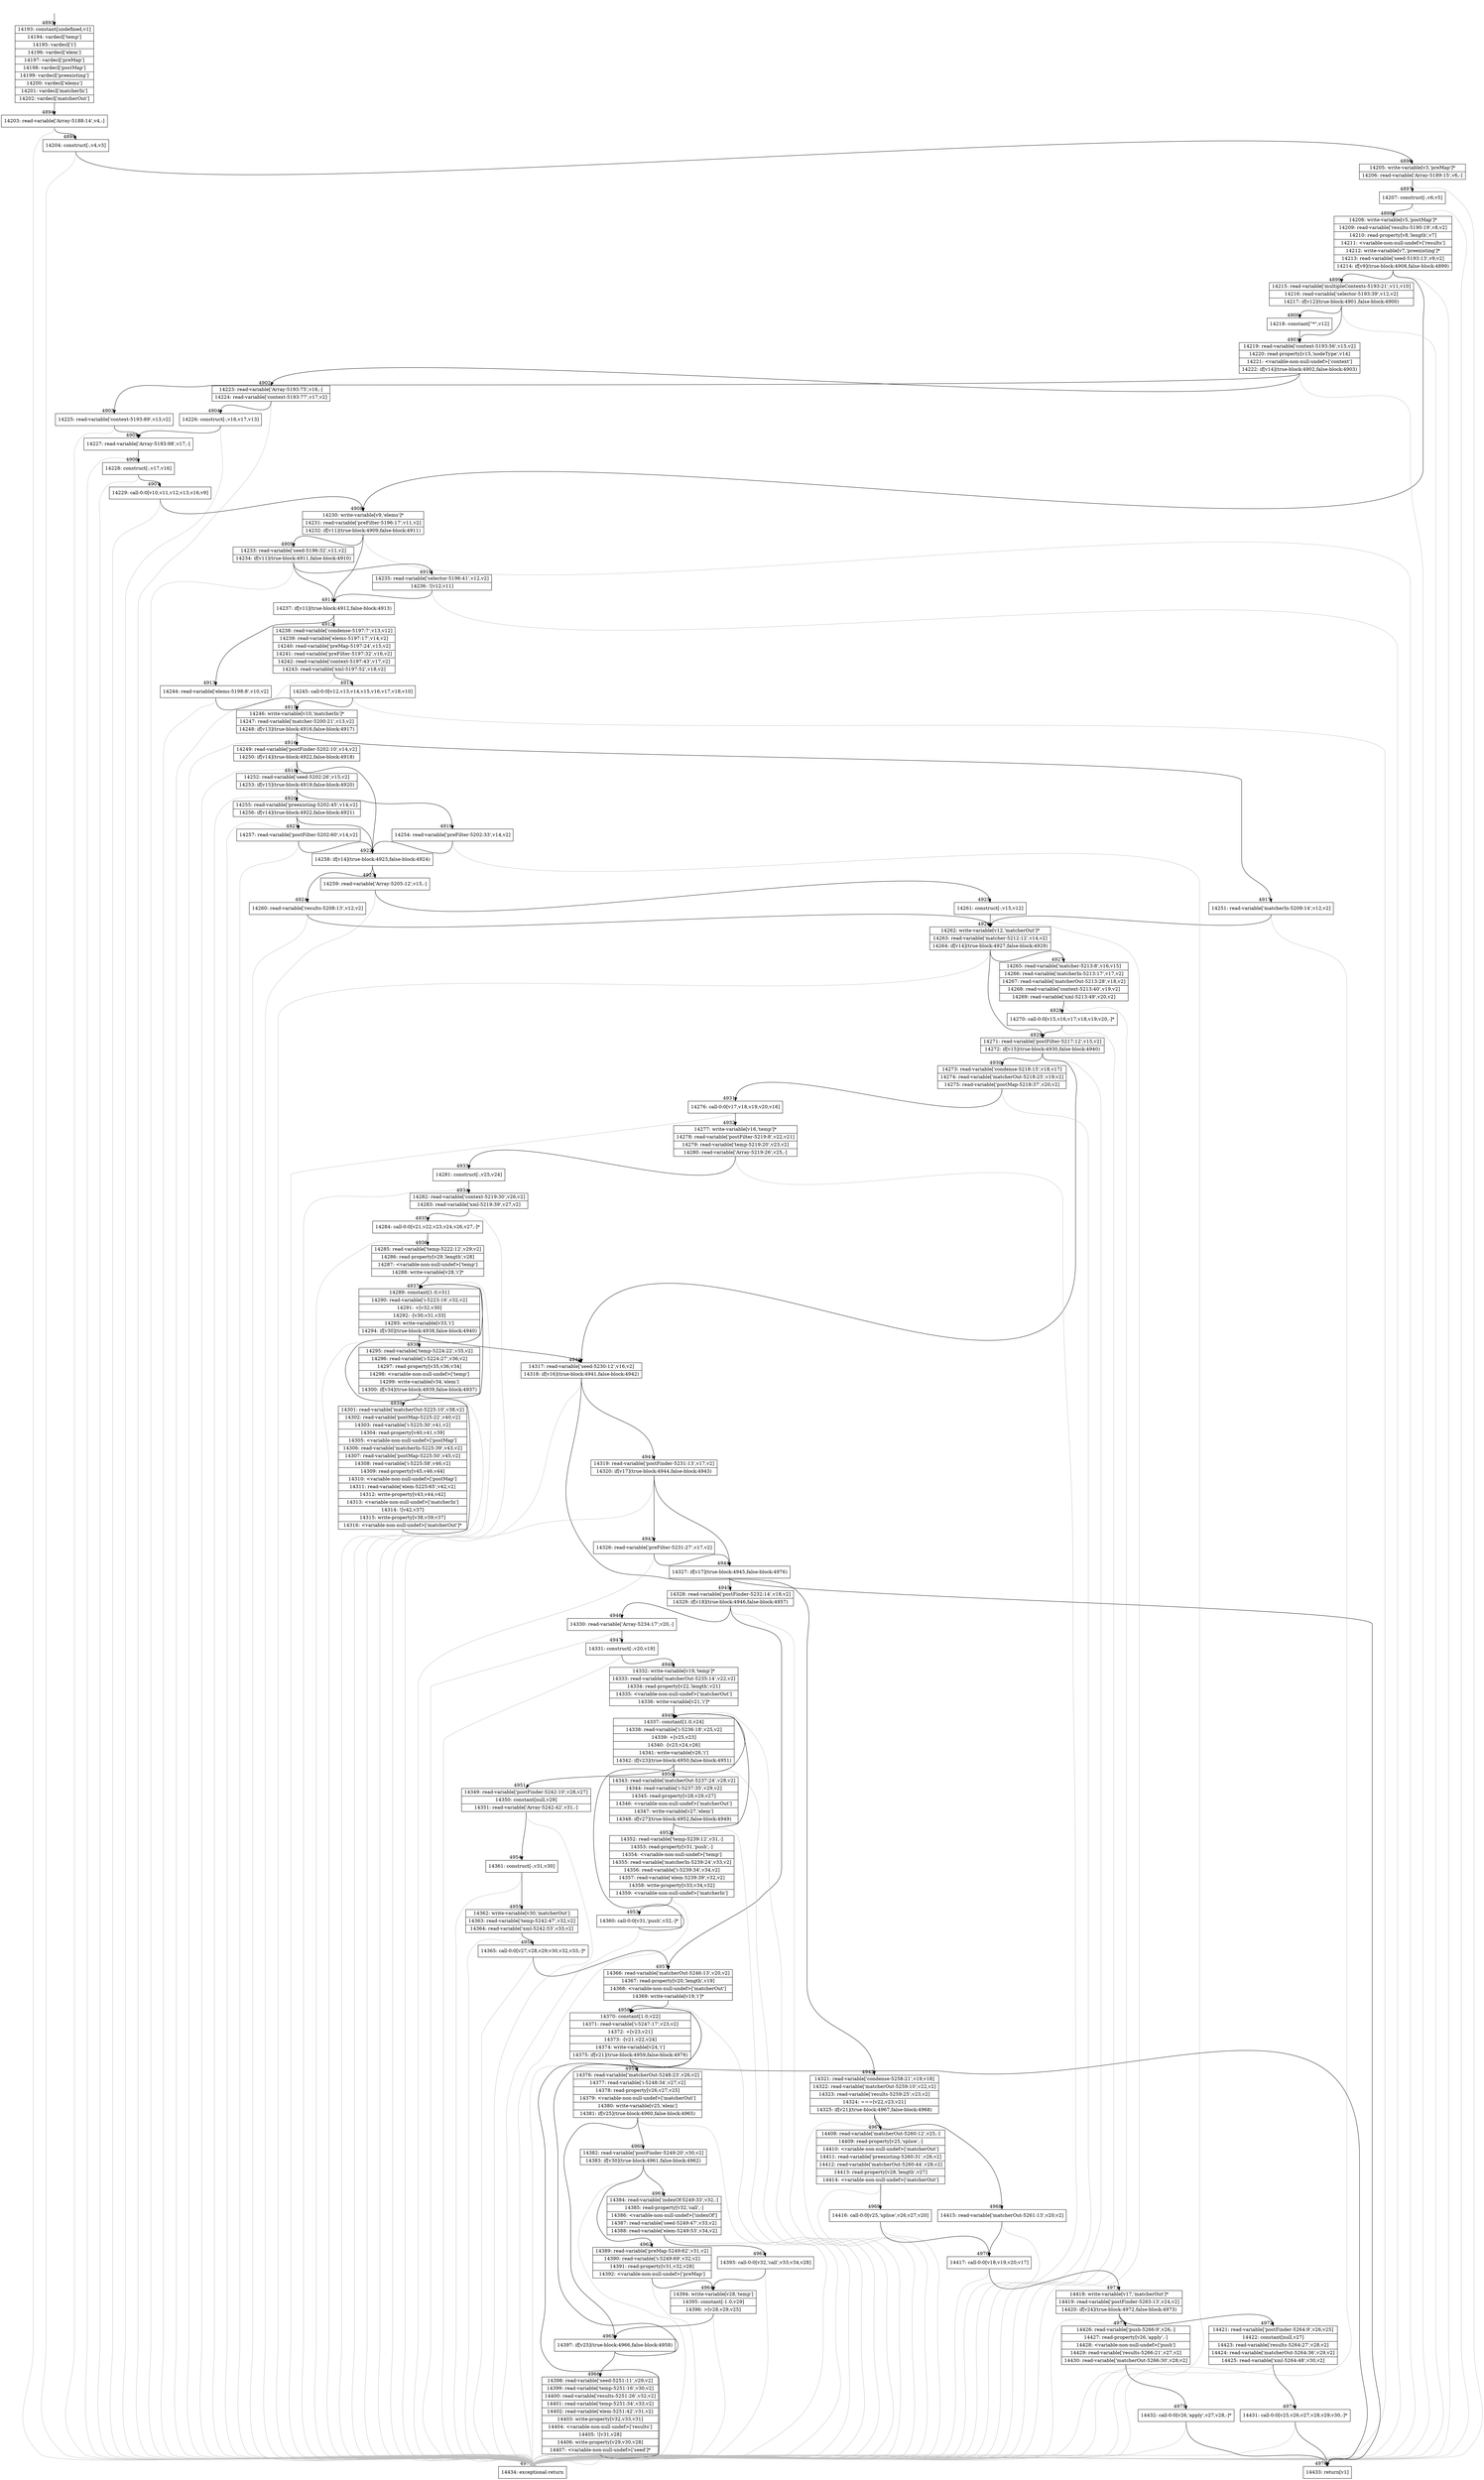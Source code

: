 digraph {
rankdir="TD"
BB_entry327[shape=none,label=""];
BB_entry327 -> BB4893 [tailport=s, headport=n, headlabel="    4893"]
BB4893 [shape=record label="{14193: constant[undefined,v1]|14194: vardecl['temp']|14195: vardecl['i']|14196: vardecl['elem']|14197: vardecl['preMap']|14198: vardecl['postMap']|14199: vardecl['preexisting']|14200: vardecl['elems']|14201: vardecl['matcherIn']|14202: vardecl['matcherOut']}" ] 
BB4893 -> BB4894 [tailport=s, headport=n, headlabel="      4894"]
BB4894 [shape=record label="{14203: read-variable['Array-5188:14',v4,-]}" ] 
BB4894 -> BB4895 [tailport=s, headport=n, headlabel="      4895"]
BB4894 -> BB4977 [tailport=s, headport=n, color=gray, headlabel="      4977"]
BB4895 [shape=record label="{14204: construct[-,v4,v3]}" ] 
BB4895 -> BB4896 [tailport=s, headport=n, headlabel="      4896"]
BB4895 -> BB4977 [tailport=s, headport=n, color=gray]
BB4896 [shape=record label="{14205: write-variable[v3,'preMap']*|14206: read-variable['Array-5189:15',v6,-]}" ] 
BB4896 -> BB4897 [tailport=s, headport=n, headlabel="      4897"]
BB4896 -> BB4977 [tailport=s, headport=n, color=gray]
BB4897 [shape=record label="{14207: construct[-,v6,v5]}" ] 
BB4897 -> BB4898 [tailport=s, headport=n, headlabel="      4898"]
BB4897 -> BB4977 [tailport=s, headport=n, color=gray]
BB4898 [shape=record label="{14208: write-variable[v5,'postMap']*|14209: read-variable['results-5190:19',v8,v2]|14210: read-property[v8,'length',v7]|14211: \<variable-non-null-undef\>['results']|14212: write-variable[v7,'preexisting']*|14213: read-variable['seed-5193:13',v9,v2]|14214: if[v9](true-block:4908,false-block:4899)}" ] 
BB4898 -> BB4908 [tailport=s, headport=n, headlabel="      4908"]
BB4898 -> BB4899 [tailport=s, headport=n, headlabel="      4899"]
BB4898 -> BB4977 [tailport=s, headport=n, color=gray]
BB4899 [shape=record label="{14215: read-variable['multipleContexts-5193:21',v11,v10]|14216: read-variable['selector-5193:39',v12,v2]|14217: if[v12](true-block:4901,false-block:4900)}" ] 
BB4899 -> BB4901 [tailport=s, headport=n, headlabel="      4901"]
BB4899 -> BB4900 [tailport=s, headport=n, headlabel="      4900"]
BB4899 -> BB4977 [tailport=s, headport=n, color=gray]
BB4900 [shape=record label="{14218: constant[\"*\",v12]}" ] 
BB4900 -> BB4901 [tailport=s, headport=n]
BB4901 [shape=record label="{14219: read-variable['context-5193:56',v15,v2]|14220: read-property[v15,'nodeType',v14]|14221: \<variable-non-null-undef\>['context']|14222: if[v14](true-block:4902,false-block:4903)}" ] 
BB4901 -> BB4902 [tailport=s, headport=n, headlabel="      4902"]
BB4901 -> BB4903 [tailport=s, headport=n, headlabel="      4903"]
BB4901 -> BB4977 [tailport=s, headport=n, color=gray]
BB4902 [shape=record label="{14223: read-variable['Array-5193:75',v16,-]|14224: read-variable['context-5193:77',v17,v2]}" ] 
BB4902 -> BB4904 [tailport=s, headport=n, headlabel="      4904"]
BB4902 -> BB4977 [tailport=s, headport=n, color=gray]
BB4903 [shape=record label="{14225: read-variable['context-5193:89',v13,v2]}" ] 
BB4903 -> BB4905 [tailport=s, headport=n, headlabel="      4905"]
BB4903 -> BB4977 [tailport=s, headport=n, color=gray]
BB4904 [shape=record label="{14226: construct[-,v16,v17,v13]}" ] 
BB4904 -> BB4905 [tailport=s, headport=n]
BB4904 -> BB4977 [tailport=s, headport=n, color=gray]
BB4905 [shape=record label="{14227: read-variable['Array-5193:98',v17,-]}" ] 
BB4905 -> BB4906 [tailport=s, headport=n, headlabel="      4906"]
BB4905 -> BB4977 [tailport=s, headport=n, color=gray]
BB4906 [shape=record label="{14228: construct[-,v17,v16]}" ] 
BB4906 -> BB4907 [tailport=s, headport=n, headlabel="      4907"]
BB4906 -> BB4977 [tailport=s, headport=n, color=gray]
BB4907 [shape=record label="{14229: call-0:0[v10,v11,v12,v13,v16,v9]}" ] 
BB4907 -> BB4908 [tailport=s, headport=n]
BB4907 -> BB4977 [tailport=s, headport=n, color=gray]
BB4908 [shape=record label="{14230: write-variable[v9,'elems']*|14231: read-variable['preFilter-5196:17',v11,v2]|14232: if[v11](true-block:4909,false-block:4911)}" ] 
BB4908 -> BB4911 [tailport=s, headport=n, headlabel="      4911"]
BB4908 -> BB4909 [tailport=s, headport=n, headlabel="      4909"]
BB4908 -> BB4977 [tailport=s, headport=n, color=gray]
BB4909 [shape=record label="{14233: read-variable['seed-5196:32',v11,v2]|14234: if[v11](true-block:4911,false-block:4910)}" ] 
BB4909 -> BB4911 [tailport=s, headport=n]
BB4909 -> BB4910 [tailport=s, headport=n, headlabel="      4910"]
BB4909 -> BB4977 [tailport=s, headport=n, color=gray]
BB4910 [shape=record label="{14235: read-variable['selector-5196:41',v12,v2]|14236: ![v12,v11]}" ] 
BB4910 -> BB4911 [tailport=s, headport=n]
BB4910 -> BB4977 [tailport=s, headport=n, color=gray]
BB4911 [shape=record label="{14237: if[v11](true-block:4912,false-block:4913)}" ] 
BB4911 -> BB4912 [tailport=s, headport=n, headlabel="      4912"]
BB4911 -> BB4913 [tailport=s, headport=n, headlabel="      4913"]
BB4912 [shape=record label="{14238: read-variable['condense-5197:7',v13,v12]|14239: read-variable['elems-5197:17',v14,v2]|14240: read-variable['preMap-5197:24',v15,v2]|14241: read-variable['preFilter-5197:32',v16,v2]|14242: read-variable['context-5197:43',v17,v2]|14243: read-variable['xml-5197:52',v18,v2]}" ] 
BB4912 -> BB4914 [tailport=s, headport=n, headlabel="      4914"]
BB4912 -> BB4977 [tailport=s, headport=n, color=gray]
BB4913 [shape=record label="{14244: read-variable['elems-5198:8',v10,v2]}" ] 
BB4913 -> BB4915 [tailport=s, headport=n, headlabel="      4915"]
BB4913 -> BB4977 [tailport=s, headport=n, color=gray]
BB4914 [shape=record label="{14245: call-0:0[v12,v13,v14,v15,v16,v17,v18,v10]}" ] 
BB4914 -> BB4915 [tailport=s, headport=n]
BB4914 -> BB4977 [tailport=s, headport=n, color=gray]
BB4915 [shape=record label="{14246: write-variable[v10,'matcherIn']*|14247: read-variable['matcher-5200:21',v13,v2]|14248: if[v13](true-block:4916,false-block:4917)}" ] 
BB4915 -> BB4916 [tailport=s, headport=n, headlabel="      4916"]
BB4915 -> BB4917 [tailport=s, headport=n, headlabel="      4917"]
BB4915 -> BB4977 [tailport=s, headport=n, color=gray]
BB4916 [shape=record label="{14249: read-variable['postFinder-5202:10',v14,v2]|14250: if[v14](true-block:4922,false-block:4918)}" ] 
BB4916 -> BB4922 [tailport=s, headport=n, headlabel="      4922"]
BB4916 -> BB4918 [tailport=s, headport=n, headlabel="      4918"]
BB4916 -> BB4977 [tailport=s, headport=n, color=gray]
BB4917 [shape=record label="{14251: read-variable['matcherIn-5209:14',v12,v2]}" ] 
BB4917 -> BB4926 [tailport=s, headport=n, headlabel="      4926"]
BB4917 -> BB4977 [tailport=s, headport=n, color=gray]
BB4918 [shape=record label="{14252: read-variable['seed-5202:26',v15,v2]|14253: if[v15](true-block:4919,false-block:4920)}" ] 
BB4918 -> BB4919 [tailport=s, headport=n, headlabel="      4919"]
BB4918 -> BB4920 [tailport=s, headport=n, headlabel="      4920"]
BB4918 -> BB4977 [tailport=s, headport=n, color=gray]
BB4919 [shape=record label="{14254: read-variable['preFilter-5202:33',v14,v2]}" ] 
BB4919 -> BB4922 [tailport=s, headport=n]
BB4919 -> BB4977 [tailport=s, headport=n, color=gray]
BB4920 [shape=record label="{14255: read-variable['preexisting-5202:45',v14,v2]|14256: if[v14](true-block:4922,false-block:4921)}" ] 
BB4920 -> BB4922 [tailport=s, headport=n]
BB4920 -> BB4921 [tailport=s, headport=n, headlabel="      4921"]
BB4920 -> BB4977 [tailport=s, headport=n, color=gray]
BB4921 [shape=record label="{14257: read-variable['postFilter-5202:60',v14,v2]}" ] 
BB4921 -> BB4922 [tailport=s, headport=n]
BB4921 -> BB4977 [tailport=s, headport=n, color=gray]
BB4922 [shape=record label="{14258: if[v14](true-block:4923,false-block:4924)}" ] 
BB4922 -> BB4923 [tailport=s, headport=n, headlabel="      4923"]
BB4922 -> BB4924 [tailport=s, headport=n, headlabel="      4924"]
BB4923 [shape=record label="{14259: read-variable['Array-5205:12',v15,-]}" ] 
BB4923 -> BB4925 [tailport=s, headport=n, headlabel="      4925"]
BB4923 -> BB4977 [tailport=s, headport=n, color=gray]
BB4924 [shape=record label="{14260: read-variable['results-5208:13',v12,v2]}" ] 
BB4924 -> BB4926 [tailport=s, headport=n]
BB4924 -> BB4977 [tailport=s, headport=n, color=gray]
BB4925 [shape=record label="{14261: construct[-,v15,v12]}" ] 
BB4925 -> BB4926 [tailport=s, headport=n]
BB4925 -> BB4977 [tailport=s, headport=n, color=gray]
BB4926 [shape=record label="{14262: write-variable[v12,'matcherOut']*|14263: read-variable['matcher-5212:12',v14,v2]|14264: if[v14](true-block:4927,false-block:4929)}" ] 
BB4926 -> BB4927 [tailport=s, headport=n, headlabel="      4927"]
BB4926 -> BB4929 [tailport=s, headport=n, headlabel="      4929"]
BB4926 -> BB4977 [tailport=s, headport=n, color=gray]
BB4927 [shape=record label="{14265: read-variable['matcher-5213:8',v16,v15]|14266: read-variable['matcherIn-5213:17',v17,v2]|14267: read-variable['matcherOut-5213:28',v18,v2]|14268: read-variable['context-5213:40',v19,v2]|14269: read-variable['xml-5213:49',v20,v2]}" ] 
BB4927 -> BB4928 [tailport=s, headport=n, headlabel="      4928"]
BB4927 -> BB4977 [tailport=s, headport=n, color=gray]
BB4928 [shape=record label="{14270: call-0:0[v15,v16,v17,v18,v19,v20,-]*}" ] 
BB4928 -> BB4929 [tailport=s, headport=n]
BB4928 -> BB4977 [tailport=s, headport=n, color=gray]
BB4929 [shape=record label="{14271: read-variable['postFilter-5217:12',v15,v2]|14272: if[v15](true-block:4930,false-block:4940)}" ] 
BB4929 -> BB4930 [tailport=s, headport=n, headlabel="      4930"]
BB4929 -> BB4940 [tailport=s, headport=n, headlabel="      4940"]
BB4929 -> BB4977 [tailport=s, headport=n, color=gray]
BB4930 [shape=record label="{14273: read-variable['condense-5218:15',v18,v17]|14274: read-variable['matcherOut-5218:25',v19,v2]|14275: read-variable['postMap-5218:37',v20,v2]}" ] 
BB4930 -> BB4931 [tailport=s, headport=n, headlabel="      4931"]
BB4930 -> BB4977 [tailport=s, headport=n, color=gray]
BB4931 [shape=record label="{14276: call-0:0[v17,v18,v19,v20,v16]}" ] 
BB4931 -> BB4932 [tailport=s, headport=n, headlabel="      4932"]
BB4931 -> BB4977 [tailport=s, headport=n, color=gray]
BB4932 [shape=record label="{14277: write-variable[v16,'temp']*|14278: read-variable['postFilter-5219:8',v22,v21]|14279: read-variable['temp-5219:20',v23,v2]|14280: read-variable['Array-5219:26',v25,-]}" ] 
BB4932 -> BB4933 [tailport=s, headport=n, headlabel="      4933"]
BB4932 -> BB4977 [tailport=s, headport=n, color=gray]
BB4933 [shape=record label="{14281: construct[-,v25,v24]}" ] 
BB4933 -> BB4934 [tailport=s, headport=n, headlabel="      4934"]
BB4933 -> BB4977 [tailport=s, headport=n, color=gray]
BB4934 [shape=record label="{14282: read-variable['context-5219:30',v26,v2]|14283: read-variable['xml-5219:39',v27,v2]}" ] 
BB4934 -> BB4935 [tailport=s, headport=n, headlabel="      4935"]
BB4934 -> BB4977 [tailport=s, headport=n, color=gray]
BB4935 [shape=record label="{14284: call-0:0[v21,v22,v23,v24,v26,v27,-]*}" ] 
BB4935 -> BB4936 [tailport=s, headport=n, headlabel="      4936"]
BB4935 -> BB4977 [tailport=s, headport=n, color=gray]
BB4936 [shape=record label="{14285: read-variable['temp-5222:12',v29,v2]|14286: read-property[v29,'length',v28]|14287: \<variable-non-null-undef\>['temp']|14288: write-variable[v28,'i']*}" ] 
BB4936 -> BB4937 [tailport=s, headport=n, headlabel="      4937"]
BB4936 -> BB4977 [tailport=s, headport=n, color=gray]
BB4937 [shape=record label="{14289: constant[1.0,v31]|14290: read-variable['i-5223:16',v32,v2]|14291: +[v32,v30]|14292: -[v30,v31,v33]|14293: write-variable[v33,'i']|14294: if[v30](true-block:4938,false-block:4940)}" ] 
BB4937 -> BB4938 [tailport=s, headport=n, headlabel="      4938"]
BB4937 -> BB4940 [tailport=s, headport=n]
BB4937 -> BB4977 [tailport=s, headport=n, color=gray]
BB4938 [shape=record label="{14295: read-variable['temp-5224:22',v35,v2]|14296: read-variable['i-5224:27',v36,v2]|14297: read-property[v35,v36,v34]|14298: \<variable-non-null-undef\>['temp']|14299: write-variable[v34,'elem']|14300: if[v34](true-block:4939,false-block:4937)}" ] 
BB4938 -> BB4939 [tailport=s, headport=n, headlabel="      4939"]
BB4938 -> BB4937 [tailport=s, headport=n]
BB4938 -> BB4977 [tailport=s, headport=n, color=gray]
BB4939 [shape=record label="{14301: read-variable['matcherOut-5225:10',v38,v2]|14302: read-variable['postMap-5225:22',v40,v2]|14303: read-variable['i-5225:30',v41,v2]|14304: read-property[v40,v41,v39]|14305: \<variable-non-null-undef\>['postMap']|14306: read-variable['matcherIn-5225:39',v43,v2]|14307: read-variable['postMap-5225:50',v45,v2]|14308: read-variable['i-5225:58',v46,v2]|14309: read-property[v45,v46,v44]|14310: \<variable-non-null-undef\>['postMap']|14311: read-variable['elem-5225:65',v42,v2]|14312: write-property[v43,v44,v42]|14313: \<variable-non-null-undef\>['matcherIn']|14314: ![v42,v37]|14315: write-property[v38,v39,v37]|14316: \<variable-non-null-undef\>['matcherOut']*}" ] 
BB4939 -> BB4937 [tailport=s, headport=n]
BB4939 -> BB4977 [tailport=s, headport=n, color=gray]
BB4940 [shape=record label="{14317: read-variable['seed-5230:12',v16,v2]|14318: if[v16](true-block:4941,false-block:4942)}" ] 
BB4940 -> BB4941 [tailport=s, headport=n, headlabel="      4941"]
BB4940 -> BB4942 [tailport=s, headport=n, headlabel="      4942"]
BB4940 -> BB4977 [tailport=s, headport=n, color=gray]
BB4941 [shape=record label="{14319: read-variable['postFinder-5231:13',v17,v2]|14320: if[v17](true-block:4944,false-block:4943)}" ] 
BB4941 -> BB4944 [tailport=s, headport=n, headlabel="      4944"]
BB4941 -> BB4943 [tailport=s, headport=n, headlabel="      4943"]
BB4941 -> BB4977 [tailport=s, headport=n, color=gray]
BB4942 [shape=record label="{14321: read-variable['condense-5258:21',v19,v18]|14322: read-variable['matcherOut-5259:10',v22,v2]|14323: read-variable['results-5259:25',v23,v2]|14324: ===[v22,v23,v21]|14325: if[v21](true-block:4967,false-block:4968)}" ] 
BB4942 -> BB4967 [tailport=s, headport=n, headlabel="      4967"]
BB4942 -> BB4968 [tailport=s, headport=n, headlabel="      4968"]
BB4942 -> BB4977 [tailport=s, headport=n, color=gray]
BB4943 [shape=record label="{14326: read-variable['preFilter-5231:27',v17,v2]}" ] 
BB4943 -> BB4944 [tailport=s, headport=n]
BB4943 -> BB4977 [tailport=s, headport=n, color=gray]
BB4944 [shape=record label="{14327: if[v17](true-block:4945,false-block:4976)}" ] 
BB4944 -> BB4945 [tailport=s, headport=n, headlabel="      4945"]
BB4944 -> BB4976 [tailport=s, headport=n, headlabel="      4976"]
BB4945 [shape=record label="{14328: read-variable['postFinder-5232:14',v18,v2]|14329: if[v18](true-block:4946,false-block:4957)}" ] 
BB4945 -> BB4946 [tailport=s, headport=n, headlabel="      4946"]
BB4945 -> BB4957 [tailport=s, headport=n, headlabel="      4957"]
BB4945 -> BB4977 [tailport=s, headport=n, color=gray]
BB4946 [shape=record label="{14330: read-variable['Array-5234:17',v20,-]}" ] 
BB4946 -> BB4947 [tailport=s, headport=n, headlabel="      4947"]
BB4946 -> BB4977 [tailport=s, headport=n, color=gray]
BB4947 [shape=record label="{14331: construct[-,v20,v19]}" ] 
BB4947 -> BB4948 [tailport=s, headport=n, headlabel="      4948"]
BB4947 -> BB4977 [tailport=s, headport=n, color=gray]
BB4948 [shape=record label="{14332: write-variable[v19,'temp']*|14333: read-variable['matcherOut-5235:14',v22,v2]|14334: read-property[v22,'length',v21]|14335: \<variable-non-null-undef\>['matcherOut']|14336: write-variable[v21,'i']*}" ] 
BB4948 -> BB4949 [tailport=s, headport=n, headlabel="      4949"]
BB4948 -> BB4977 [tailport=s, headport=n, color=gray]
BB4949 [shape=record label="{14337: constant[1.0,v24]|14338: read-variable['i-5236:18',v25,v2]|14339: +[v25,v23]|14340: -[v23,v24,v26]|14341: write-variable[v26,'i']|14342: if[v23](true-block:4950,false-block:4951)}" ] 
BB4949 -> BB4950 [tailport=s, headport=n, headlabel="      4950"]
BB4949 -> BB4951 [tailport=s, headport=n, headlabel="      4951"]
BB4949 -> BB4977 [tailport=s, headport=n, color=gray]
BB4950 [shape=record label="{14343: read-variable['matcherOut-5237:24',v28,v2]|14344: read-variable['i-5237:35',v29,v2]|14345: read-property[v28,v29,v27]|14346: \<variable-non-null-undef\>['matcherOut']|14347: write-variable[v27,'elem']|14348: if[v27](true-block:4952,false-block:4949)}" ] 
BB4950 -> BB4952 [tailport=s, headport=n, headlabel="      4952"]
BB4950 -> BB4949 [tailport=s, headport=n]
BB4950 -> BB4977 [tailport=s, headport=n, color=gray]
BB4951 [shape=record label="{14349: read-variable['postFinder-5242:10',v28,v27]|14350: constant[null,v29]|14351: read-variable['Array-5242:42',v31,-]}" ] 
BB4951 -> BB4954 [tailport=s, headport=n, headlabel="      4954"]
BB4951 -> BB4977 [tailport=s, headport=n, color=gray]
BB4952 [shape=record label="{14352: read-variable['temp-5239:12',v31,-]|14353: read-property[v31,'push',-]|14354: \<variable-non-null-undef\>['temp']|14355: read-variable['matcherIn-5239:24',v33,v2]|14356: read-variable['i-5239:34',v34,v2]|14357: read-variable['elem-5239:39',v32,v2]|14358: write-property[v33,v34,v32]|14359: \<variable-non-null-undef\>['matcherIn']}" ] 
BB4952 -> BB4953 [tailport=s, headport=n, headlabel="      4953"]
BB4952 -> BB4977 [tailport=s, headport=n, color=gray]
BB4953 [shape=record label="{14360: call-0:0[v31,'push',v32,-]*}" ] 
BB4953 -> BB4949 [tailport=s, headport=n]
BB4953 -> BB4977 [tailport=s, headport=n, color=gray]
BB4954 [shape=record label="{14361: construct[-,v31,v30]}" ] 
BB4954 -> BB4955 [tailport=s, headport=n, headlabel="      4955"]
BB4954 -> BB4977 [tailport=s, headport=n, color=gray]
BB4955 [shape=record label="{14362: write-variable[v30,'matcherOut']|14363: read-variable['temp-5242:47',v32,v2]|14364: read-variable['xml-5242:53',v33,v2]}" ] 
BB4955 -> BB4956 [tailport=s, headport=n, headlabel="      4956"]
BB4955 -> BB4977 [tailport=s, headport=n, color=gray]
BB4956 [shape=record label="{14365: call-0:0[v27,v28,v29,v30,v32,v33,-]*}" ] 
BB4956 -> BB4957 [tailport=s, headport=n]
BB4956 -> BB4977 [tailport=s, headport=n, color=gray]
BB4957 [shape=record label="{14366: read-variable['matcherOut-5246:13',v20,v2]|14367: read-property[v20,'length',v19]|14368: \<variable-non-null-undef\>['matcherOut']|14369: write-variable[v19,'i']*}" ] 
BB4957 -> BB4958 [tailport=s, headport=n, headlabel="      4958"]
BB4957 -> BB4977 [tailport=s, headport=n, color=gray]
BB4958 [shape=record label="{14370: constant[1.0,v22]|14371: read-variable['i-5247:17',v23,v2]|14372: +[v23,v21]|14373: -[v21,v22,v24]|14374: write-variable[v24,'i']|14375: if[v21](true-block:4959,false-block:4976)}" ] 
BB4958 -> BB4959 [tailport=s, headport=n, headlabel="      4959"]
BB4958 -> BB4976 [tailport=s, headport=n]
BB4958 -> BB4977 [tailport=s, headport=n, color=gray]
BB4959 [shape=record label="{14376: read-variable['matcherOut-5248:23',v26,v2]|14377: read-variable['i-5248:34',v27,v2]|14378: read-property[v26,v27,v25]|14379: \<variable-non-null-undef\>['matcherOut']|14380: write-variable[v25,'elem']|14381: if[v25](true-block:4960,false-block:4965)}" ] 
BB4959 -> BB4965 [tailport=s, headport=n, headlabel="      4965"]
BB4959 -> BB4960 [tailport=s, headport=n, headlabel="      4960"]
BB4959 -> BB4977 [tailport=s, headport=n, color=gray]
BB4960 [shape=record label="{14382: read-variable['postFinder-5249:20',v30,v2]|14383: if[v30](true-block:4961,false-block:4962)}" ] 
BB4960 -> BB4961 [tailport=s, headport=n, headlabel="      4961"]
BB4960 -> BB4962 [tailport=s, headport=n, headlabel="      4962"]
BB4960 -> BB4977 [tailport=s, headport=n, color=gray]
BB4961 [shape=record label="{14384: read-variable['indexOf-5249:33',v32,-]|14385: read-property[v32,'call',-]|14386: \<variable-non-null-undef\>['indexOf']|14387: read-variable['seed-5249:47',v33,v2]|14388: read-variable['elem-5249:53',v34,v2]}" ] 
BB4961 -> BB4963 [tailport=s, headport=n, headlabel="      4963"]
BB4961 -> BB4977 [tailport=s, headport=n, color=gray]
BB4962 [shape=record label="{14389: read-variable['preMap-5249:62',v31,v2]|14390: read-variable['i-5249:69',v32,v2]|14391: read-property[v31,v32,v28]|14392: \<variable-non-null-undef\>['preMap']}" ] 
BB4962 -> BB4964 [tailport=s, headport=n, headlabel="      4964"]
BB4962 -> BB4977 [tailport=s, headport=n, color=gray]
BB4963 [shape=record label="{14393: call-0:0[v32,'call',v33,v34,v28]}" ] 
BB4963 -> BB4964 [tailport=s, headport=n]
BB4963 -> BB4977 [tailport=s, headport=n, color=gray]
BB4964 [shape=record label="{14394: write-variable[v28,'temp']|14395: constant[-1.0,v29]|14396: \>[v28,v29,v25]}" ] 
BB4964 -> BB4965 [tailport=s, headport=n]
BB4964 -> BB4977 [tailport=s, headport=n, color=gray]
BB4965 [shape=record label="{14397: if[v25](true-block:4966,false-block:4958)}" ] 
BB4965 -> BB4966 [tailport=s, headport=n, headlabel="      4966"]
BB4965 -> BB4958 [tailport=s, headport=n]
BB4966 [shape=record label="{14398: read-variable['seed-5251:11',v29,v2]|14399: read-variable['temp-5251:16',v30,v2]|14400: read-variable['results-5251:26',v32,v2]|14401: read-variable['temp-5251:34',v33,v2]|14402: read-variable['elem-5251:42',v31,v2]|14403: write-property[v32,v33,v31]|14404: \<variable-non-null-undef\>['results']|14405: ![v31,v28]|14406: write-property[v29,v30,v28]|14407: \<variable-non-null-undef\>['seed']*}" ] 
BB4966 -> BB4958 [tailport=s, headport=n]
BB4966 -> BB4977 [tailport=s, headport=n, color=gray]
BB4967 [shape=record label="{14408: read-variable['matcherOut-5260:12',v25,-]|14409: read-property[v25,'splice',-]|14410: \<variable-non-null-undef\>['matcherOut']|14411: read-variable['preexisting-5260:31',v26,v2]|14412: read-variable['matcherOut-5260:44',v28,v2]|14413: read-property[v28,'length',v27]|14414: \<variable-non-null-undef\>['matcherOut']}" ] 
BB4967 -> BB4969 [tailport=s, headport=n, headlabel="      4969"]
BB4967 -> BB4977 [tailport=s, headport=n, color=gray]
BB4968 [shape=record label="{14415: read-variable['matcherOut-5261:13',v20,v2]}" ] 
BB4968 -> BB4970 [tailport=s, headport=n, headlabel="      4970"]
BB4968 -> BB4977 [tailport=s, headport=n, color=gray]
BB4969 [shape=record label="{14416: call-0:0[v25,'splice',v26,v27,v20]}" ] 
BB4969 -> BB4970 [tailport=s, headport=n]
BB4969 -> BB4977 [tailport=s, headport=n, color=gray]
BB4970 [shape=record label="{14417: call-0:0[v18,v19,v20,v17]}" ] 
BB4970 -> BB4971 [tailport=s, headport=n, headlabel="      4971"]
BB4970 -> BB4977 [tailport=s, headport=n, color=gray]
BB4971 [shape=record label="{14418: write-variable[v17,'matcherOut']*|14419: read-variable['postFinder-5263:13',v24,v2]|14420: if[v24](true-block:4972,false-block:4973)}" ] 
BB4971 -> BB4972 [tailport=s, headport=n, headlabel="      4972"]
BB4971 -> BB4973 [tailport=s, headport=n, headlabel="      4973"]
BB4971 -> BB4977 [tailport=s, headport=n, color=gray]
BB4972 [shape=record label="{14421: read-variable['postFinder-5264:9',v26,v25]|14422: constant[null,v27]|14423: read-variable['results-5264:27',v28,v2]|14424: read-variable['matcherOut-5264:36',v29,v2]|14425: read-variable['xml-5264:48',v30,v2]}" ] 
BB4972 -> BB4974 [tailport=s, headport=n, headlabel="      4974"]
BB4972 -> BB4977 [tailport=s, headport=n, color=gray]
BB4973 [shape=record label="{14426: read-variable['push-5266:9',v26,-]|14427: read-property[v26,'apply',-]|14428: \<variable-non-null-undef\>['push']|14429: read-variable['results-5266:21',v27,v2]|14430: read-variable['matcherOut-5266:30',v28,v2]}" ] 
BB4973 -> BB4975 [tailport=s, headport=n, headlabel="      4975"]
BB4973 -> BB4977 [tailport=s, headport=n, color=gray]
BB4974 [shape=record label="{14431: call-0:0[v25,v26,v27,v28,v29,v30,-]*}" ] 
BB4974 -> BB4976 [tailport=s, headport=n]
BB4974 -> BB4977 [tailport=s, headport=n, color=gray]
BB4975 [shape=record label="{14432: call-0:0[v26,'apply',v27,v28,-]*}" ] 
BB4975 -> BB4976 [tailport=s, headport=n]
BB4975 -> BB4977 [tailport=s, headport=n, color=gray]
BB4976 [shape=record label="{14433: return[v1]}" ] 
BB4977 [shape=record label="{14434: exceptional-return}" ] 
}
